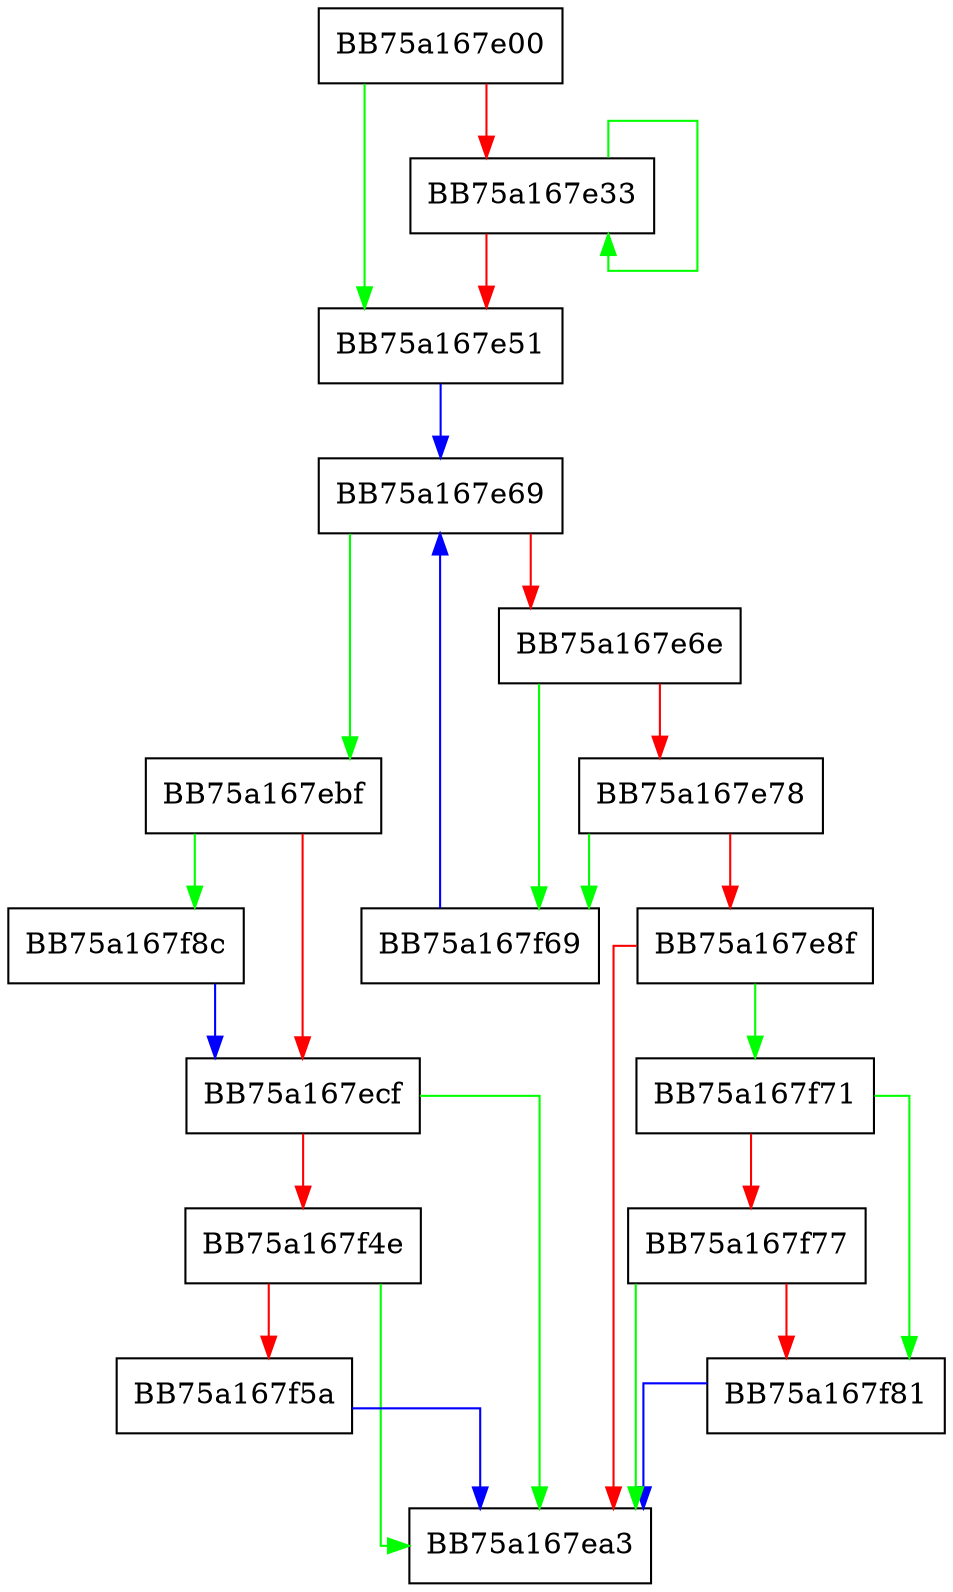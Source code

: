 digraph luaS_newlstr {
  node [shape="box"];
  graph [splines=ortho];
  BB75a167e00 -> BB75a167e51 [color="green"];
  BB75a167e00 -> BB75a167e33 [color="red"];
  BB75a167e33 -> BB75a167e33 [color="green"];
  BB75a167e33 -> BB75a167e51 [color="red"];
  BB75a167e51 -> BB75a167e69 [color="blue"];
  BB75a167e69 -> BB75a167ebf [color="green"];
  BB75a167e69 -> BB75a167e6e [color="red"];
  BB75a167e6e -> BB75a167f69 [color="green"];
  BB75a167e6e -> BB75a167e78 [color="red"];
  BB75a167e78 -> BB75a167f69 [color="green"];
  BB75a167e78 -> BB75a167e8f [color="red"];
  BB75a167e8f -> BB75a167f71 [color="green"];
  BB75a167e8f -> BB75a167ea3 [color="red"];
  BB75a167ebf -> BB75a167f8c [color="green"];
  BB75a167ebf -> BB75a167ecf [color="red"];
  BB75a167ecf -> BB75a167ea3 [color="green"];
  BB75a167ecf -> BB75a167f4e [color="red"];
  BB75a167f4e -> BB75a167ea3 [color="green"];
  BB75a167f4e -> BB75a167f5a [color="red"];
  BB75a167f5a -> BB75a167ea3 [color="blue"];
  BB75a167f69 -> BB75a167e69 [color="blue"];
  BB75a167f71 -> BB75a167f81 [color="green"];
  BB75a167f71 -> BB75a167f77 [color="red"];
  BB75a167f77 -> BB75a167ea3 [color="green"];
  BB75a167f77 -> BB75a167f81 [color="red"];
  BB75a167f81 -> BB75a167ea3 [color="blue"];
  BB75a167f8c -> BB75a167ecf [color="blue"];
}